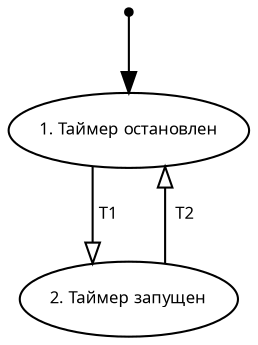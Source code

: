 digraph G {
    fontname = "Tahoma"
    fontsize = 8
    splines = ortho

    node [
        fontname = "Tahoma"
        fontsize = 8
    ]

    edge [
        fontname = "Tahoma"
        fontsize = 8
    ]

    point [shape = "point"]

    S1 [label = "1. Таймер остановлен"];
    S2 [label = "2. Таймер запущен"];

    point -> S1
    S1 -> S2 [label = "  T1 ", arrowhead="onormal"];
    S2 -> S1 [label = " T2 ", arrowhead="onormal"];
}